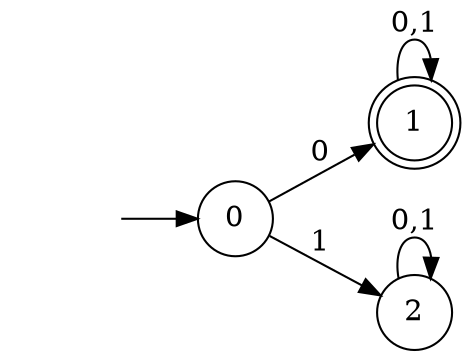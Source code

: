 digraph finite_state_machine{
	rankdir=LR;
	node [shape = doublecircle]; 1;
	node [shape = circle];
	init [shape=none, label=""];
	init -> 0;
	0 -> 1 [label = "0"];
	0 -> 2 [label = "1"];
	1 -> 1 [label = "0,1"];
	2 -> 2 [label = "0,1"];
}
